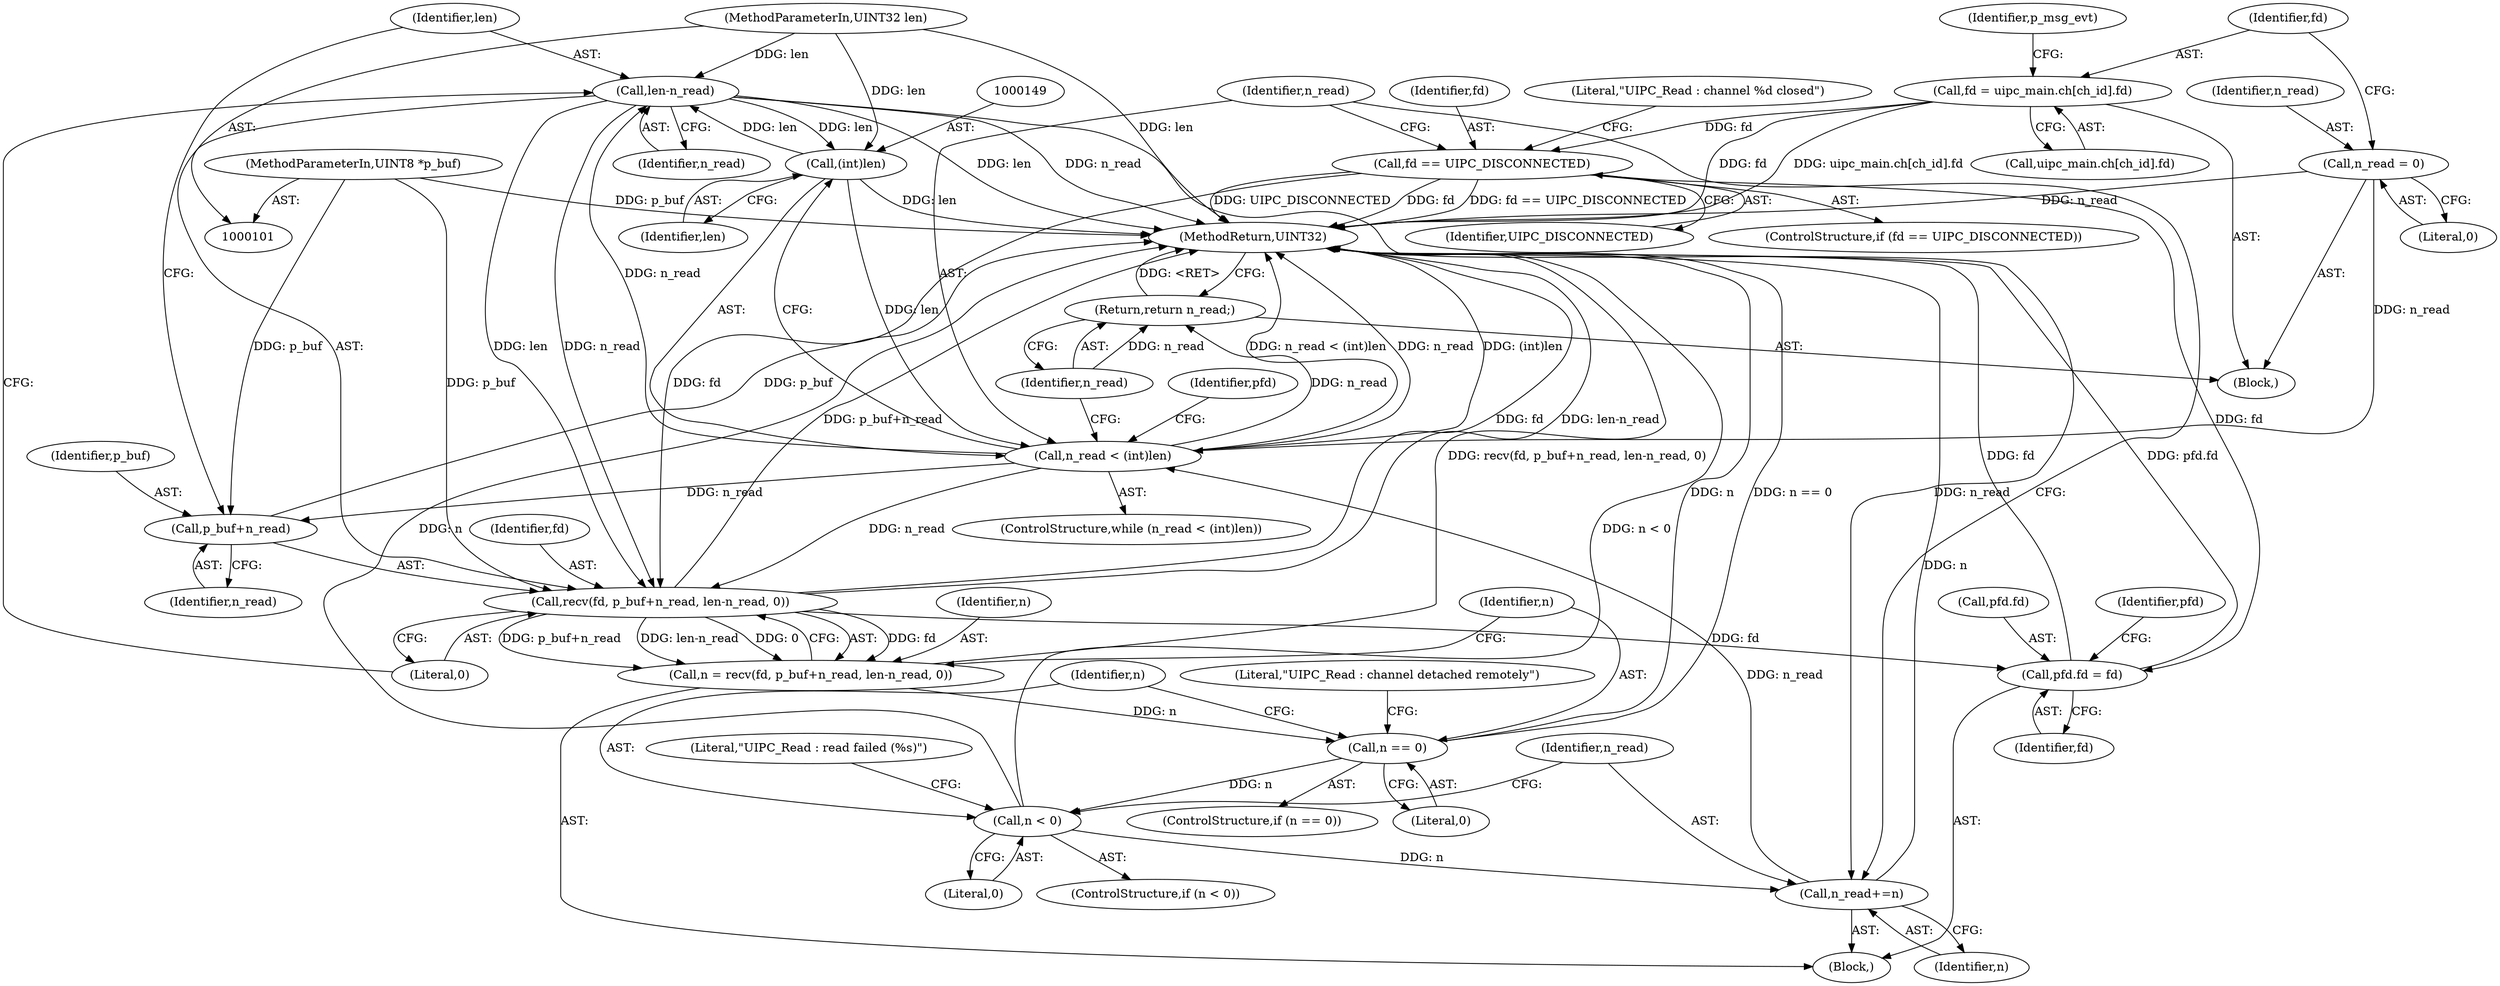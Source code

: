 digraph "0_Android_472271b153c5dc53c28beac55480a8d8434b2d5c_70@API" {
"1000213" [label="(Call,len-n_read)"];
"1000148" [label="(Call,(int)len)"];
"1000213" [label="(Call,len-n_read)"];
"1000105" [label="(MethodParameterIn,UINT32 len)"];
"1000146" [label="(Call,n_read < (int)len)"];
"1000109" [label="(Call,n_read = 0)"];
"1000241" [label="(Call,n_read+=n)"];
"1000231" [label="(Call,n < 0)"];
"1000218" [label="(Call,n == 0)"];
"1000206" [label="(Call,n = recv(fd, p_buf+n_read, len-n_read, 0))"];
"1000208" [label="(Call,recv(fd, p_buf+n_read, len-n_read, 0))"];
"1000136" [label="(Call,fd == UIPC_DISCONNECTED)"];
"1000113" [label="(Call,fd = uipc_main.ch[ch_id].fd)"];
"1000104" [label="(MethodParameterIn,UINT8 *p_buf)"];
"1000152" [label="(Call,pfd.fd = fd)"];
"1000210" [label="(Call,p_buf+n_read)"];
"1000244" [label="(Return,return n_read;)"];
"1000242" [label="(Identifier,n_read)"];
"1000145" [label="(ControlStructure,while (n_read < (int)len))"];
"1000243" [label="(Identifier,n)"];
"1000213" [label="(Call,len-n_read)"];
"1000233" [label="(Literal,0)"];
"1000223" [label="(Literal,\"UIPC_Read : channel detached remotely\")"];
"1000137" [label="(Identifier,fd)"];
"1000151" [label="(Block,)"];
"1000111" [label="(Literal,0)"];
"1000104" [label="(MethodParameterIn,UINT8 *p_buf)"];
"1000141" [label="(Literal,\"UIPC_Read : channel %d closed\")"];
"1000219" [label="(Identifier,n)"];
"1000159" [label="(Identifier,pfd)"];
"1000153" [label="(Call,pfd.fd)"];
"1000150" [label="(Identifier,len)"];
"1000214" [label="(Identifier,len)"];
"1000210" [label="(Call,p_buf+n_read)"];
"1000106" [label="(Block,)"];
"1000152" [label="(Call,pfd.fd = fd)"];
"1000156" [label="(Identifier,fd)"];
"1000220" [label="(Literal,0)"];
"1000115" [label="(Call,uipc_main.ch[ch_id].fd)"];
"1000136" [label="(Call,fd == UIPC_DISCONNECTED)"];
"1000231" [label="(Call,n < 0)"];
"1000217" [label="(ControlStructure,if (n == 0))"];
"1000206" [label="(Call,n = recv(fd, p_buf+n_read, len-n_read, 0))"];
"1000244" [label="(Return,return n_read;)"];
"1000135" [label="(ControlStructure,if (fd == UIPC_DISCONNECTED))"];
"1000110" [label="(Identifier,n_read)"];
"1000114" [label="(Identifier,fd)"];
"1000209" [label="(Identifier,fd)"];
"1000230" [label="(ControlStructure,if (n < 0))"];
"1000154" [label="(Identifier,pfd)"];
"1000109" [label="(Call,n_read = 0)"];
"1000212" [label="(Identifier,n_read)"];
"1000113" [label="(Call,fd = uipc_main.ch[ch_id].fd)"];
"1000105" [label="(MethodParameterIn,UINT32 len)"];
"1000246" [label="(MethodReturn,UINT32)"];
"1000218" [label="(Call,n == 0)"];
"1000147" [label="(Identifier,n_read)"];
"1000211" [label="(Identifier,p_buf)"];
"1000215" [label="(Identifier,n_read)"];
"1000146" [label="(Call,n_read < (int)len)"];
"1000241" [label="(Call,n_read+=n)"];
"1000245" [label="(Identifier,n_read)"];
"1000236" [label="(Literal,\"UIPC_Read : read failed (%s)\")"];
"1000148" [label="(Call,(int)len)"];
"1000208" [label="(Call,recv(fd, p_buf+n_read, len-n_read, 0))"];
"1000207" [label="(Identifier,n)"];
"1000232" [label="(Identifier,n)"];
"1000138" [label="(Identifier,UIPC_DISCONNECTED)"];
"1000216" [label="(Literal,0)"];
"1000124" [label="(Identifier,p_msg_evt)"];
"1000213" -> "1000208"  [label="AST: "];
"1000213" -> "1000215"  [label="CFG: "];
"1000214" -> "1000213"  [label="AST: "];
"1000215" -> "1000213"  [label="AST: "];
"1000216" -> "1000213"  [label="CFG: "];
"1000213" -> "1000246"  [label="DDG: len"];
"1000213" -> "1000246"  [label="DDG: n_read"];
"1000213" -> "1000148"  [label="DDG: len"];
"1000213" -> "1000208"  [label="DDG: len"];
"1000213" -> "1000208"  [label="DDG: n_read"];
"1000148" -> "1000213"  [label="DDG: len"];
"1000105" -> "1000213"  [label="DDG: len"];
"1000146" -> "1000213"  [label="DDG: n_read"];
"1000213" -> "1000241"  [label="DDG: n_read"];
"1000148" -> "1000146"  [label="AST: "];
"1000148" -> "1000150"  [label="CFG: "];
"1000149" -> "1000148"  [label="AST: "];
"1000150" -> "1000148"  [label="AST: "];
"1000146" -> "1000148"  [label="CFG: "];
"1000148" -> "1000246"  [label="DDG: len"];
"1000148" -> "1000146"  [label="DDG: len"];
"1000105" -> "1000148"  [label="DDG: len"];
"1000105" -> "1000101"  [label="AST: "];
"1000105" -> "1000246"  [label="DDG: len"];
"1000146" -> "1000145"  [label="AST: "];
"1000147" -> "1000146"  [label="AST: "];
"1000154" -> "1000146"  [label="CFG: "];
"1000245" -> "1000146"  [label="CFG: "];
"1000146" -> "1000246"  [label="DDG: (int)len"];
"1000146" -> "1000246"  [label="DDG: n_read < (int)len"];
"1000146" -> "1000246"  [label="DDG: n_read"];
"1000109" -> "1000146"  [label="DDG: n_read"];
"1000241" -> "1000146"  [label="DDG: n_read"];
"1000146" -> "1000208"  [label="DDG: n_read"];
"1000146" -> "1000210"  [label="DDG: n_read"];
"1000146" -> "1000244"  [label="DDG: n_read"];
"1000109" -> "1000106"  [label="AST: "];
"1000109" -> "1000111"  [label="CFG: "];
"1000110" -> "1000109"  [label="AST: "];
"1000111" -> "1000109"  [label="AST: "];
"1000114" -> "1000109"  [label="CFG: "];
"1000109" -> "1000246"  [label="DDG: n_read"];
"1000241" -> "1000151"  [label="AST: "];
"1000241" -> "1000243"  [label="CFG: "];
"1000242" -> "1000241"  [label="AST: "];
"1000243" -> "1000241"  [label="AST: "];
"1000147" -> "1000241"  [label="CFG: "];
"1000241" -> "1000246"  [label="DDG: n"];
"1000231" -> "1000241"  [label="DDG: n"];
"1000231" -> "1000230"  [label="AST: "];
"1000231" -> "1000233"  [label="CFG: "];
"1000232" -> "1000231"  [label="AST: "];
"1000233" -> "1000231"  [label="AST: "];
"1000236" -> "1000231"  [label="CFG: "];
"1000242" -> "1000231"  [label="CFG: "];
"1000231" -> "1000246"  [label="DDG: n < 0"];
"1000231" -> "1000246"  [label="DDG: n"];
"1000218" -> "1000231"  [label="DDG: n"];
"1000218" -> "1000217"  [label="AST: "];
"1000218" -> "1000220"  [label="CFG: "];
"1000219" -> "1000218"  [label="AST: "];
"1000220" -> "1000218"  [label="AST: "];
"1000223" -> "1000218"  [label="CFG: "];
"1000232" -> "1000218"  [label="CFG: "];
"1000218" -> "1000246"  [label="DDG: n"];
"1000218" -> "1000246"  [label="DDG: n == 0"];
"1000206" -> "1000218"  [label="DDG: n"];
"1000206" -> "1000151"  [label="AST: "];
"1000206" -> "1000208"  [label="CFG: "];
"1000207" -> "1000206"  [label="AST: "];
"1000208" -> "1000206"  [label="AST: "];
"1000219" -> "1000206"  [label="CFG: "];
"1000206" -> "1000246"  [label="DDG: recv(fd, p_buf+n_read, len-n_read, 0)"];
"1000208" -> "1000206"  [label="DDG: fd"];
"1000208" -> "1000206"  [label="DDG: p_buf+n_read"];
"1000208" -> "1000206"  [label="DDG: len-n_read"];
"1000208" -> "1000206"  [label="DDG: 0"];
"1000208" -> "1000216"  [label="CFG: "];
"1000209" -> "1000208"  [label="AST: "];
"1000210" -> "1000208"  [label="AST: "];
"1000216" -> "1000208"  [label="AST: "];
"1000208" -> "1000246"  [label="DDG: p_buf+n_read"];
"1000208" -> "1000246"  [label="DDG: fd"];
"1000208" -> "1000246"  [label="DDG: len-n_read"];
"1000208" -> "1000152"  [label="DDG: fd"];
"1000136" -> "1000208"  [label="DDG: fd"];
"1000104" -> "1000208"  [label="DDG: p_buf"];
"1000136" -> "1000135"  [label="AST: "];
"1000136" -> "1000138"  [label="CFG: "];
"1000137" -> "1000136"  [label="AST: "];
"1000138" -> "1000136"  [label="AST: "];
"1000141" -> "1000136"  [label="CFG: "];
"1000147" -> "1000136"  [label="CFG: "];
"1000136" -> "1000246"  [label="DDG: fd == UIPC_DISCONNECTED"];
"1000136" -> "1000246"  [label="DDG: UIPC_DISCONNECTED"];
"1000136" -> "1000246"  [label="DDG: fd"];
"1000113" -> "1000136"  [label="DDG: fd"];
"1000136" -> "1000152"  [label="DDG: fd"];
"1000113" -> "1000106"  [label="AST: "];
"1000113" -> "1000115"  [label="CFG: "];
"1000114" -> "1000113"  [label="AST: "];
"1000115" -> "1000113"  [label="AST: "];
"1000124" -> "1000113"  [label="CFG: "];
"1000113" -> "1000246"  [label="DDG: fd"];
"1000113" -> "1000246"  [label="DDG: uipc_main.ch[ch_id].fd"];
"1000104" -> "1000101"  [label="AST: "];
"1000104" -> "1000246"  [label="DDG: p_buf"];
"1000104" -> "1000210"  [label="DDG: p_buf"];
"1000152" -> "1000151"  [label="AST: "];
"1000152" -> "1000156"  [label="CFG: "];
"1000153" -> "1000152"  [label="AST: "];
"1000156" -> "1000152"  [label="AST: "];
"1000159" -> "1000152"  [label="CFG: "];
"1000152" -> "1000246"  [label="DDG: pfd.fd"];
"1000152" -> "1000246"  [label="DDG: fd"];
"1000210" -> "1000212"  [label="CFG: "];
"1000211" -> "1000210"  [label="AST: "];
"1000212" -> "1000210"  [label="AST: "];
"1000214" -> "1000210"  [label="CFG: "];
"1000210" -> "1000246"  [label="DDG: p_buf"];
"1000244" -> "1000106"  [label="AST: "];
"1000244" -> "1000245"  [label="CFG: "];
"1000245" -> "1000244"  [label="AST: "];
"1000246" -> "1000244"  [label="CFG: "];
"1000244" -> "1000246"  [label="DDG: <RET>"];
"1000245" -> "1000244"  [label="DDG: n_read"];
}
